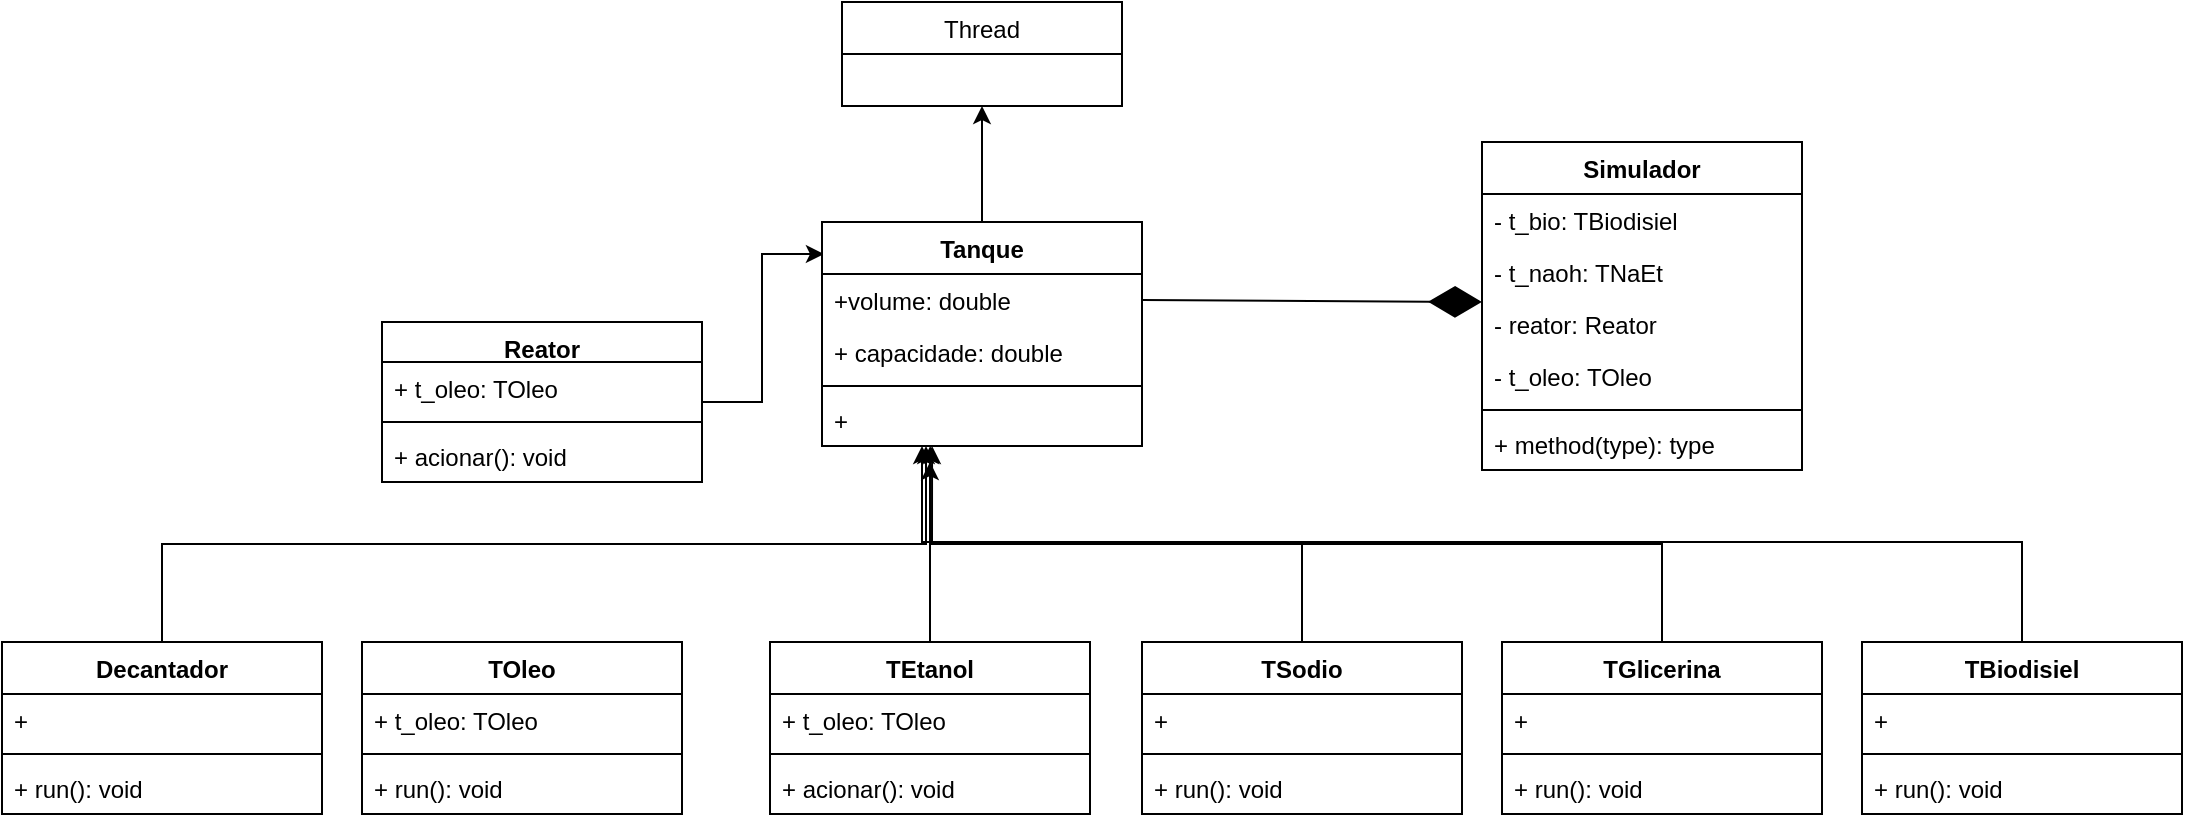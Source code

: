 <mxfile version="14.7.3" type="device"><diagram id="50DBazfEq89QItJcYpeV" name="Page-1"><mxGraphModel dx="1108" dy="450" grid="1" gridSize="10" guides="1" tooltips="1" connect="1" arrows="1" fold="1" page="1" pageScale="1" pageWidth="827" pageHeight="1169" math="0" shadow="0"><root><mxCell id="0"/><mxCell id="1" parent="0"/><mxCell id="18U6_vahq8HZzR3HdC1P-42" value="Thread" style="swimlane;fontStyle=0;childLayout=stackLayout;horizontal=1;startSize=26;fillColor=none;horizontalStack=0;resizeParent=1;resizeParentMax=0;resizeLast=0;collapsible=1;marginBottom=0;" parent="1" vertex="1"><mxGeometry x="440" y="20" width="140" height="52" as="geometry"/></mxCell><mxCell id="Lb0OCWdwoZlwFZX5IJTb-3" value="Simulador" style="swimlane;fontStyle=1;align=center;verticalAlign=top;childLayout=stackLayout;horizontal=1;startSize=26;horizontalStack=0;resizeParent=1;resizeParentMax=0;resizeLast=0;collapsible=1;marginBottom=0;" parent="1" vertex="1"><mxGeometry x="760" y="90" width="160" height="164" as="geometry"/></mxCell><mxCell id="18U6_vahq8HZzR3HdC1P-48" value="- t_bio: TBiodisiel" style="text;strokeColor=none;fillColor=none;align=left;verticalAlign=top;spacingLeft=4;spacingRight=4;overflow=hidden;rotatable=0;points=[[0,0.5],[1,0.5]];portConstraint=eastwest;" parent="Lb0OCWdwoZlwFZX5IJTb-3" vertex="1"><mxGeometry y="26" width="160" height="26" as="geometry"/></mxCell><mxCell id="18U6_vahq8HZzR3HdC1P-53" value="- t_naoh: TNaEt" style="text;strokeColor=none;fillColor=none;align=left;verticalAlign=top;spacingLeft=4;spacingRight=4;overflow=hidden;rotatable=0;points=[[0,0.5],[1,0.5]];portConstraint=eastwest;" parent="Lb0OCWdwoZlwFZX5IJTb-3" vertex="1"><mxGeometry y="52" width="160" height="26" as="geometry"/></mxCell><mxCell id="18U6_vahq8HZzR3HdC1P-52" value="- reator: Reator" style="text;strokeColor=none;fillColor=none;align=left;verticalAlign=top;spacingLeft=4;spacingRight=4;overflow=hidden;rotatable=0;points=[[0,0.5],[1,0.5]];portConstraint=eastwest;" parent="Lb0OCWdwoZlwFZX5IJTb-3" vertex="1"><mxGeometry y="78" width="160" height="26" as="geometry"/></mxCell><mxCell id="18U6_vahq8HZzR3HdC1P-47" value="- t_oleo: TOleo" style="text;strokeColor=none;fillColor=none;align=left;verticalAlign=top;spacingLeft=4;spacingRight=4;overflow=hidden;rotatable=0;points=[[0,0.5],[1,0.5]];portConstraint=eastwest;" parent="Lb0OCWdwoZlwFZX5IJTb-3" vertex="1"><mxGeometry y="104" width="160" height="26" as="geometry"/></mxCell><mxCell id="Lb0OCWdwoZlwFZX5IJTb-5" value="" style="line;strokeWidth=1;fillColor=none;align=left;verticalAlign=middle;spacingTop=-1;spacingLeft=3;spacingRight=3;rotatable=0;labelPosition=right;points=[];portConstraint=eastwest;" parent="Lb0OCWdwoZlwFZX5IJTb-3" vertex="1"><mxGeometry y="130" width="160" height="8" as="geometry"/></mxCell><mxCell id="Lb0OCWdwoZlwFZX5IJTb-6" value="+ method(type): type" style="text;strokeColor=none;fillColor=none;align=left;verticalAlign=top;spacingLeft=4;spacingRight=4;overflow=hidden;rotatable=0;points=[[0,0.5],[1,0.5]];portConstraint=eastwest;" parent="Lb0OCWdwoZlwFZX5IJTb-3" vertex="1"><mxGeometry y="138" width="160" height="26" as="geometry"/></mxCell><mxCell id="b_gvVgKfuCke5dYe9YAS-7" style="edgeStyle=orthogonalEdgeStyle;rounded=0;orthogonalLoop=1;jettySize=auto;html=1;entryX=0.006;entryY=0.143;entryDx=0;entryDy=0;entryPerimeter=0;" edge="1" parent="1" source="Lb0OCWdwoZlwFZX5IJTb-10" target="Lb0OCWdwoZlwFZX5IJTb-38"><mxGeometry relative="1" as="geometry"/></mxCell><mxCell id="Lb0OCWdwoZlwFZX5IJTb-10" value="Reator" style="swimlane;fontStyle=1;align=center;verticalAlign=top;childLayout=stackLayout;horizontal=1;startSize=20;horizontalStack=0;resizeParent=1;resizeParentMax=0;resizeLast=0;collapsible=1;marginBottom=0;" parent="1" vertex="1"><mxGeometry x="210" y="180" width="160" height="80" as="geometry"/></mxCell><mxCell id="Lb0OCWdwoZlwFZX5IJTb-11" value="+ t_oleo: TOleo" style="text;strokeColor=none;fillColor=none;align=left;verticalAlign=top;spacingLeft=4;spacingRight=4;overflow=hidden;rotatable=0;points=[[0,0.5],[1,0.5]];portConstraint=eastwest;" parent="Lb0OCWdwoZlwFZX5IJTb-10" vertex="1"><mxGeometry y="20" width="160" height="26" as="geometry"/></mxCell><mxCell id="Lb0OCWdwoZlwFZX5IJTb-12" value="" style="line;strokeWidth=1;fillColor=none;align=left;verticalAlign=middle;spacingTop=-1;spacingLeft=3;spacingRight=3;rotatable=0;labelPosition=right;points=[];portConstraint=eastwest;" parent="Lb0OCWdwoZlwFZX5IJTb-10" vertex="1"><mxGeometry y="46" width="160" height="8" as="geometry"/></mxCell><mxCell id="Lb0OCWdwoZlwFZX5IJTb-13" value="+ acionar(): void" style="text;strokeColor=none;fillColor=none;align=left;verticalAlign=top;spacingLeft=4;spacingRight=4;overflow=hidden;rotatable=0;points=[[0,0.5],[1,0.5]];portConstraint=eastwest;" parent="Lb0OCWdwoZlwFZX5IJTb-10" vertex="1"><mxGeometry y="54" width="160" height="26" as="geometry"/></mxCell><mxCell id="b_gvVgKfuCke5dYe9YAS-6" style="edgeStyle=orthogonalEdgeStyle;rounded=0;orthogonalLoop=1;jettySize=auto;html=1;" edge="1" parent="1" source="Lb0OCWdwoZlwFZX5IJTb-14"><mxGeometry relative="1" as="geometry"><mxPoint x="484" y="250" as="targetPoint"/></mxGeometry></mxCell><mxCell id="Lb0OCWdwoZlwFZX5IJTb-14" value="TEtanol" style="swimlane;fontStyle=1;align=center;verticalAlign=top;childLayout=stackLayout;horizontal=1;startSize=26;horizontalStack=0;resizeParent=1;resizeParentMax=0;resizeLast=0;collapsible=1;marginBottom=0;" parent="1" vertex="1"><mxGeometry x="404" y="340" width="160" height="86" as="geometry"/></mxCell><mxCell id="Lb0OCWdwoZlwFZX5IJTb-15" value="+ t_oleo: TOleo" style="text;strokeColor=none;fillColor=none;align=left;verticalAlign=top;spacingLeft=4;spacingRight=4;overflow=hidden;rotatable=0;points=[[0,0.5],[1,0.5]];portConstraint=eastwest;" parent="Lb0OCWdwoZlwFZX5IJTb-14" vertex="1"><mxGeometry y="26" width="160" height="26" as="geometry"/></mxCell><mxCell id="Lb0OCWdwoZlwFZX5IJTb-16" value="" style="line;strokeWidth=1;fillColor=none;align=left;verticalAlign=middle;spacingTop=-1;spacingLeft=3;spacingRight=3;rotatable=0;labelPosition=right;points=[];portConstraint=eastwest;" parent="Lb0OCWdwoZlwFZX5IJTb-14" vertex="1"><mxGeometry y="52" width="160" height="8" as="geometry"/></mxCell><mxCell id="Lb0OCWdwoZlwFZX5IJTb-17" value="+ acionar(): void" style="text;strokeColor=none;fillColor=none;align=left;verticalAlign=top;spacingLeft=4;spacingRight=4;overflow=hidden;rotatable=0;points=[[0,0.5],[1,0.5]];portConstraint=eastwest;" parent="Lb0OCWdwoZlwFZX5IJTb-14" vertex="1"><mxGeometry y="60" width="160" height="26" as="geometry"/></mxCell><mxCell id="b_gvVgKfuCke5dYe9YAS-4" style="edgeStyle=orthogonalEdgeStyle;rounded=0;orthogonalLoop=1;jettySize=auto;html=1;entryX=0.325;entryY=1;entryDx=0;entryDy=0;entryPerimeter=0;" edge="1" parent="1" source="Lb0OCWdwoZlwFZX5IJTb-18" target="Lb0OCWdwoZlwFZX5IJTb-41"><mxGeometry relative="1" as="geometry"/></mxCell><mxCell id="Lb0OCWdwoZlwFZX5IJTb-18" value="Decantador" style="swimlane;fontStyle=1;align=center;verticalAlign=top;childLayout=stackLayout;horizontal=1;startSize=26;horizontalStack=0;resizeParent=1;resizeParentMax=0;resizeLast=0;collapsible=1;marginBottom=0;" parent="1" vertex="1"><mxGeometry x="20" y="340" width="160" height="86" as="geometry"/></mxCell><mxCell id="Lb0OCWdwoZlwFZX5IJTb-19" value="+" style="text;strokeColor=none;fillColor=none;align=left;verticalAlign=top;spacingLeft=4;spacingRight=4;overflow=hidden;rotatable=0;points=[[0,0.5],[1,0.5]];portConstraint=eastwest;" parent="Lb0OCWdwoZlwFZX5IJTb-18" vertex="1"><mxGeometry y="26" width="160" height="26" as="geometry"/></mxCell><mxCell id="Lb0OCWdwoZlwFZX5IJTb-20" value="" style="line;strokeWidth=1;fillColor=none;align=left;verticalAlign=middle;spacingTop=-1;spacingLeft=3;spacingRight=3;rotatable=0;labelPosition=right;points=[];portConstraint=eastwest;" parent="Lb0OCWdwoZlwFZX5IJTb-18" vertex="1"><mxGeometry y="52" width="160" height="8" as="geometry"/></mxCell><mxCell id="Lb0OCWdwoZlwFZX5IJTb-21" value="+ run(): void" style="text;strokeColor=none;fillColor=none;align=left;verticalAlign=top;spacingLeft=4;spacingRight=4;overflow=hidden;rotatable=0;points=[[0,0.5],[1,0.5]];portConstraint=eastwest;" parent="Lb0OCWdwoZlwFZX5IJTb-18" vertex="1"><mxGeometry y="60" width="160" height="26" as="geometry"/></mxCell><mxCell id="Lb0OCWdwoZlwFZX5IJTb-22" value="TOleo" style="swimlane;fontStyle=1;align=center;verticalAlign=top;childLayout=stackLayout;horizontal=1;startSize=26;horizontalStack=0;resizeParent=1;resizeParentMax=0;resizeLast=0;collapsible=1;marginBottom=0;" parent="1" vertex="1"><mxGeometry x="200" y="340" width="160" height="86" as="geometry"/></mxCell><mxCell id="Lb0OCWdwoZlwFZX5IJTb-23" value="+ t_oleo: TOleo" style="text;strokeColor=none;fillColor=none;align=left;verticalAlign=top;spacingLeft=4;spacingRight=4;overflow=hidden;rotatable=0;points=[[0,0.5],[1,0.5]];portConstraint=eastwest;" parent="Lb0OCWdwoZlwFZX5IJTb-22" vertex="1"><mxGeometry y="26" width="160" height="26" as="geometry"/></mxCell><mxCell id="Lb0OCWdwoZlwFZX5IJTb-24" value="" style="line;strokeWidth=1;fillColor=none;align=left;verticalAlign=middle;spacingTop=-1;spacingLeft=3;spacingRight=3;rotatable=0;labelPosition=right;points=[];portConstraint=eastwest;" parent="Lb0OCWdwoZlwFZX5IJTb-22" vertex="1"><mxGeometry y="52" width="160" height="8" as="geometry"/></mxCell><mxCell id="Lb0OCWdwoZlwFZX5IJTb-25" value="+ run(): void" style="text;strokeColor=none;fillColor=none;align=left;verticalAlign=top;spacingLeft=4;spacingRight=4;overflow=hidden;rotatable=0;points=[[0,0.5],[1,0.5]];portConstraint=eastwest;" parent="Lb0OCWdwoZlwFZX5IJTb-22" vertex="1"><mxGeometry y="60" width="160" height="26" as="geometry"/></mxCell><mxCell id="b_gvVgKfuCke5dYe9YAS-8" style="edgeStyle=orthogonalEdgeStyle;rounded=0;orthogonalLoop=1;jettySize=auto;html=1;entryX=0.338;entryY=1;entryDx=0;entryDy=0;entryPerimeter=0;" edge="1" parent="1" source="Lb0OCWdwoZlwFZX5IJTb-26" target="Lb0OCWdwoZlwFZX5IJTb-41"><mxGeometry relative="1" as="geometry"/></mxCell><mxCell id="Lb0OCWdwoZlwFZX5IJTb-26" value="TSodio" style="swimlane;fontStyle=1;align=center;verticalAlign=top;childLayout=stackLayout;horizontal=1;startSize=26;horizontalStack=0;resizeParent=1;resizeParentMax=0;resizeLast=0;collapsible=1;marginBottom=0;" parent="1" vertex="1"><mxGeometry x="590" y="340" width="160" height="86" as="geometry"/></mxCell><mxCell id="Lb0OCWdwoZlwFZX5IJTb-27" value="+" style="text;strokeColor=none;fillColor=none;align=left;verticalAlign=top;spacingLeft=4;spacingRight=4;overflow=hidden;rotatable=0;points=[[0,0.5],[1,0.5]];portConstraint=eastwest;" parent="Lb0OCWdwoZlwFZX5IJTb-26" vertex="1"><mxGeometry y="26" width="160" height="26" as="geometry"/></mxCell><mxCell id="Lb0OCWdwoZlwFZX5IJTb-28" value="" style="line;strokeWidth=1;fillColor=none;align=left;verticalAlign=middle;spacingTop=-1;spacingLeft=3;spacingRight=3;rotatable=0;labelPosition=right;points=[];portConstraint=eastwest;" parent="Lb0OCWdwoZlwFZX5IJTb-26" vertex="1"><mxGeometry y="52" width="160" height="8" as="geometry"/></mxCell><mxCell id="Lb0OCWdwoZlwFZX5IJTb-29" value="+ run(): void" style="text;strokeColor=none;fillColor=none;align=left;verticalAlign=top;spacingLeft=4;spacingRight=4;overflow=hidden;rotatable=0;points=[[0,0.5],[1,0.5]];portConstraint=eastwest;" parent="Lb0OCWdwoZlwFZX5IJTb-26" vertex="1"><mxGeometry y="60" width="160" height="26" as="geometry"/></mxCell><mxCell id="b_gvVgKfuCke5dYe9YAS-9" style="edgeStyle=orthogonalEdgeStyle;rounded=0;orthogonalLoop=1;jettySize=auto;html=1;entryX=0.344;entryY=1;entryDx=0;entryDy=0;entryPerimeter=0;" edge="1" parent="1" source="Lb0OCWdwoZlwFZX5IJTb-30" target="Lb0OCWdwoZlwFZX5IJTb-41"><mxGeometry relative="1" as="geometry"/></mxCell><mxCell id="Lb0OCWdwoZlwFZX5IJTb-30" value="TGlicerina" style="swimlane;fontStyle=1;align=center;verticalAlign=top;childLayout=stackLayout;horizontal=1;startSize=26;horizontalStack=0;resizeParent=1;resizeParentMax=0;resizeLast=0;collapsible=1;marginBottom=0;" parent="1" vertex="1"><mxGeometry x="770" y="340" width="160" height="86" as="geometry"/></mxCell><mxCell id="Lb0OCWdwoZlwFZX5IJTb-31" value="+ " style="text;strokeColor=none;fillColor=none;align=left;verticalAlign=top;spacingLeft=4;spacingRight=4;overflow=hidden;rotatable=0;points=[[0,0.5],[1,0.5]];portConstraint=eastwest;" parent="Lb0OCWdwoZlwFZX5IJTb-30" vertex="1"><mxGeometry y="26" width="160" height="26" as="geometry"/></mxCell><mxCell id="Lb0OCWdwoZlwFZX5IJTb-32" value="" style="line;strokeWidth=1;fillColor=none;align=left;verticalAlign=middle;spacingTop=-1;spacingLeft=3;spacingRight=3;rotatable=0;labelPosition=right;points=[];portConstraint=eastwest;" parent="Lb0OCWdwoZlwFZX5IJTb-30" vertex="1"><mxGeometry y="52" width="160" height="8" as="geometry"/></mxCell><mxCell id="Lb0OCWdwoZlwFZX5IJTb-33" value="+ run(): void" style="text;strokeColor=none;fillColor=none;align=left;verticalAlign=top;spacingLeft=4;spacingRight=4;overflow=hidden;rotatable=0;points=[[0,0.5],[1,0.5]];portConstraint=eastwest;" parent="Lb0OCWdwoZlwFZX5IJTb-30" vertex="1"><mxGeometry y="60" width="160" height="26" as="geometry"/></mxCell><mxCell id="b_gvVgKfuCke5dYe9YAS-12" style="edgeStyle=orthogonalEdgeStyle;rounded=0;orthogonalLoop=1;jettySize=auto;html=1;" edge="1" parent="1" source="Lb0OCWdwoZlwFZX5IJTb-34" target="Lb0OCWdwoZlwFZX5IJTb-38"><mxGeometry relative="1" as="geometry"><Array as="points"><mxPoint x="1030" y="290"/><mxPoint x="480" y="290"/></Array></mxGeometry></mxCell><mxCell id="Lb0OCWdwoZlwFZX5IJTb-34" value="TBiodisiel" style="swimlane;fontStyle=1;align=center;verticalAlign=top;childLayout=stackLayout;horizontal=1;startSize=26;horizontalStack=0;resizeParent=1;resizeParentMax=0;resizeLast=0;collapsible=1;marginBottom=0;" parent="1" vertex="1"><mxGeometry x="950" y="340" width="160" height="86" as="geometry"/></mxCell><mxCell id="Lb0OCWdwoZlwFZX5IJTb-35" value="+ " style="text;strokeColor=none;fillColor=none;align=left;verticalAlign=top;spacingLeft=4;spacingRight=4;overflow=hidden;rotatable=0;points=[[0,0.5],[1,0.5]];portConstraint=eastwest;" parent="Lb0OCWdwoZlwFZX5IJTb-34" vertex="1"><mxGeometry y="26" width="160" height="26" as="geometry"/></mxCell><mxCell id="Lb0OCWdwoZlwFZX5IJTb-36" value="" style="line;strokeWidth=1;fillColor=none;align=left;verticalAlign=middle;spacingTop=-1;spacingLeft=3;spacingRight=3;rotatable=0;labelPosition=right;points=[];portConstraint=eastwest;" parent="Lb0OCWdwoZlwFZX5IJTb-34" vertex="1"><mxGeometry y="52" width="160" height="8" as="geometry"/></mxCell><mxCell id="Lb0OCWdwoZlwFZX5IJTb-37" value="+ run(): void" style="text;strokeColor=none;fillColor=none;align=left;verticalAlign=top;spacingLeft=4;spacingRight=4;overflow=hidden;rotatable=0;points=[[0,0.5],[1,0.5]];portConstraint=eastwest;" parent="Lb0OCWdwoZlwFZX5IJTb-34" vertex="1"><mxGeometry y="60" width="160" height="26" as="geometry"/></mxCell><mxCell id="b_gvVgKfuCke5dYe9YAS-10" style="edgeStyle=orthogonalEdgeStyle;rounded=0;orthogonalLoop=1;jettySize=auto;html=1;entryX=0.5;entryY=1;entryDx=0;entryDy=0;" edge="1" parent="1" source="Lb0OCWdwoZlwFZX5IJTb-38" target="18U6_vahq8HZzR3HdC1P-42"><mxGeometry relative="1" as="geometry"/></mxCell><mxCell id="Lb0OCWdwoZlwFZX5IJTb-38" value="Tanque" style="swimlane;fontStyle=1;align=center;verticalAlign=top;childLayout=stackLayout;horizontal=1;startSize=26;horizontalStack=0;resizeParent=1;resizeParentMax=0;resizeLast=0;collapsible=1;marginBottom=0;" parent="1" vertex="1"><mxGeometry x="430" y="130" width="160" height="112" as="geometry"/></mxCell><mxCell id="Lb0OCWdwoZlwFZX5IJTb-39" value="+volume: double" style="text;strokeColor=none;fillColor=none;align=left;verticalAlign=top;spacingLeft=4;spacingRight=4;overflow=hidden;rotatable=0;points=[[0,0.5],[1,0.5]];portConstraint=eastwest;" parent="Lb0OCWdwoZlwFZX5IJTb-38" vertex="1"><mxGeometry y="26" width="160" height="26" as="geometry"/></mxCell><mxCell id="Lb0OCWdwoZlwFZX5IJTb-42" value="+ capacidade: double" style="text;strokeColor=none;fillColor=none;align=left;verticalAlign=top;spacingLeft=4;spacingRight=4;overflow=hidden;rotatable=0;points=[[0,0.5],[1,0.5]];portConstraint=eastwest;" parent="Lb0OCWdwoZlwFZX5IJTb-38" vertex="1"><mxGeometry y="52" width="160" height="26" as="geometry"/></mxCell><mxCell id="Lb0OCWdwoZlwFZX5IJTb-40" value="" style="line;strokeWidth=1;fillColor=none;align=left;verticalAlign=middle;spacingTop=-1;spacingLeft=3;spacingRight=3;rotatable=0;labelPosition=right;points=[];portConstraint=eastwest;" parent="Lb0OCWdwoZlwFZX5IJTb-38" vertex="1"><mxGeometry y="78" width="160" height="8" as="geometry"/></mxCell><mxCell id="Lb0OCWdwoZlwFZX5IJTb-41" value="+ " style="text;strokeColor=none;fillColor=none;align=left;verticalAlign=top;spacingLeft=4;spacingRight=4;overflow=hidden;rotatable=0;points=[[0,0.5],[1,0.5]];portConstraint=eastwest;" parent="Lb0OCWdwoZlwFZX5IJTb-38" vertex="1"><mxGeometry y="86" width="160" height="26" as="geometry"/></mxCell><mxCell id="b_gvVgKfuCke5dYe9YAS-1" value="" style="endArrow=diamondThin;endFill=1;endSize=24;html=1;exitX=1;exitY=0.5;exitDx=0;exitDy=0;" edge="1" parent="1" source="Lb0OCWdwoZlwFZX5IJTb-39"><mxGeometry width="160" relative="1" as="geometry"><mxPoint x="600" y="170" as="sourcePoint"/><mxPoint x="760" y="170" as="targetPoint"/></mxGeometry></mxCell></root></mxGraphModel></diagram></mxfile>